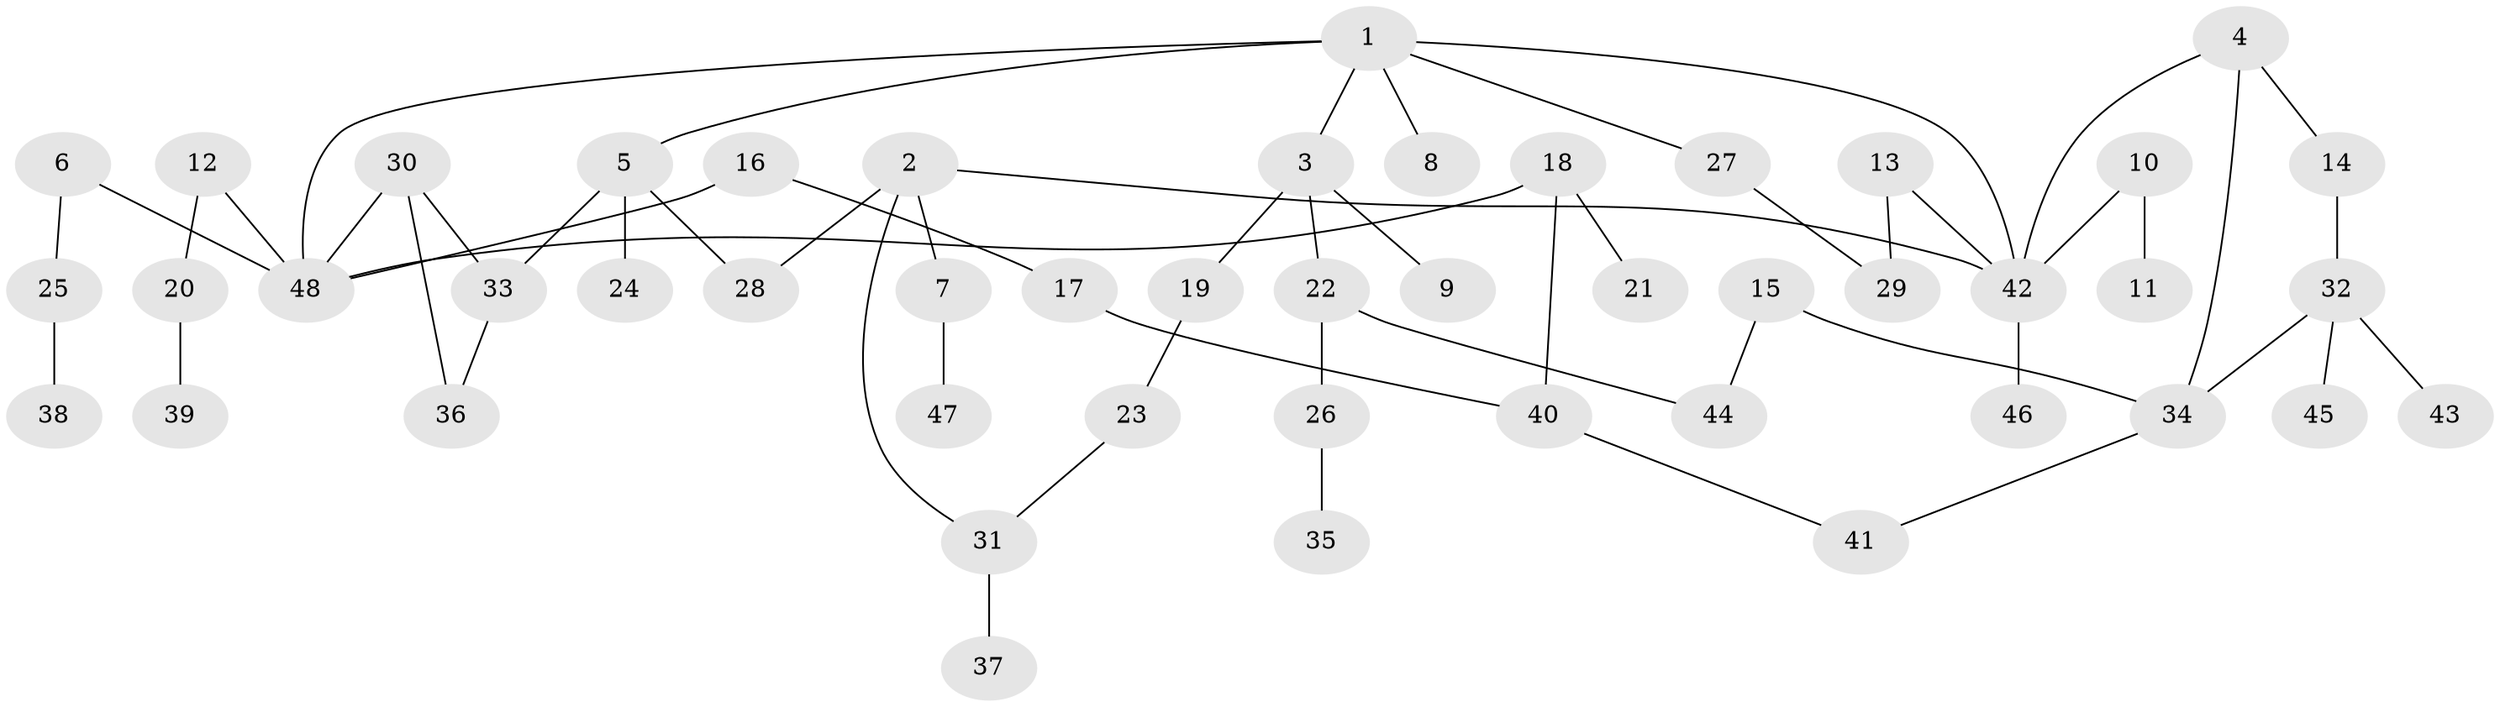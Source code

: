 // original degree distribution, {6: 0.014705882352941176, 7: 0.029411764705882353, 5: 0.029411764705882353, 4: 0.07352941176470588, 2: 0.35294117647058826, 3: 0.16176470588235295, 1: 0.3382352941176471}
// Generated by graph-tools (version 1.1) at 2025/36/03/04/25 23:36:02]
// undirected, 48 vertices, 56 edges
graph export_dot {
  node [color=gray90,style=filled];
  1;
  2;
  3;
  4;
  5;
  6;
  7;
  8;
  9;
  10;
  11;
  12;
  13;
  14;
  15;
  16;
  17;
  18;
  19;
  20;
  21;
  22;
  23;
  24;
  25;
  26;
  27;
  28;
  29;
  30;
  31;
  32;
  33;
  34;
  35;
  36;
  37;
  38;
  39;
  40;
  41;
  42;
  43;
  44;
  45;
  46;
  47;
  48;
  1 -- 3 [weight=1.0];
  1 -- 5 [weight=1.0];
  1 -- 8 [weight=1.0];
  1 -- 27 [weight=1.0];
  1 -- 42 [weight=1.0];
  1 -- 48 [weight=1.0];
  2 -- 7 [weight=1.0];
  2 -- 28 [weight=1.0];
  2 -- 31 [weight=1.0];
  2 -- 42 [weight=1.0];
  3 -- 9 [weight=1.0];
  3 -- 19 [weight=1.0];
  3 -- 22 [weight=1.0];
  4 -- 14 [weight=1.0];
  4 -- 34 [weight=1.0];
  4 -- 42 [weight=1.0];
  5 -- 24 [weight=1.0];
  5 -- 28 [weight=1.0];
  5 -- 33 [weight=1.0];
  6 -- 25 [weight=1.0];
  6 -- 48 [weight=1.0];
  7 -- 47 [weight=1.0];
  10 -- 11 [weight=1.0];
  10 -- 42 [weight=1.0];
  12 -- 20 [weight=1.0];
  12 -- 48 [weight=1.0];
  13 -- 29 [weight=1.0];
  13 -- 42 [weight=1.0];
  14 -- 32 [weight=1.0];
  15 -- 34 [weight=1.0];
  15 -- 44 [weight=1.0];
  16 -- 17 [weight=1.0];
  16 -- 48 [weight=2.0];
  17 -- 40 [weight=1.0];
  18 -- 21 [weight=1.0];
  18 -- 40 [weight=1.0];
  18 -- 48 [weight=1.0];
  19 -- 23 [weight=1.0];
  20 -- 39 [weight=1.0];
  22 -- 26 [weight=1.0];
  22 -- 44 [weight=1.0];
  23 -- 31 [weight=1.0];
  25 -- 38 [weight=1.0];
  26 -- 35 [weight=1.0];
  27 -- 29 [weight=1.0];
  30 -- 33 [weight=1.0];
  30 -- 36 [weight=1.0];
  30 -- 48 [weight=1.0];
  31 -- 37 [weight=1.0];
  32 -- 34 [weight=1.0];
  32 -- 43 [weight=1.0];
  32 -- 45 [weight=1.0];
  33 -- 36 [weight=1.0];
  34 -- 41 [weight=1.0];
  40 -- 41 [weight=1.0];
  42 -- 46 [weight=1.0];
}
